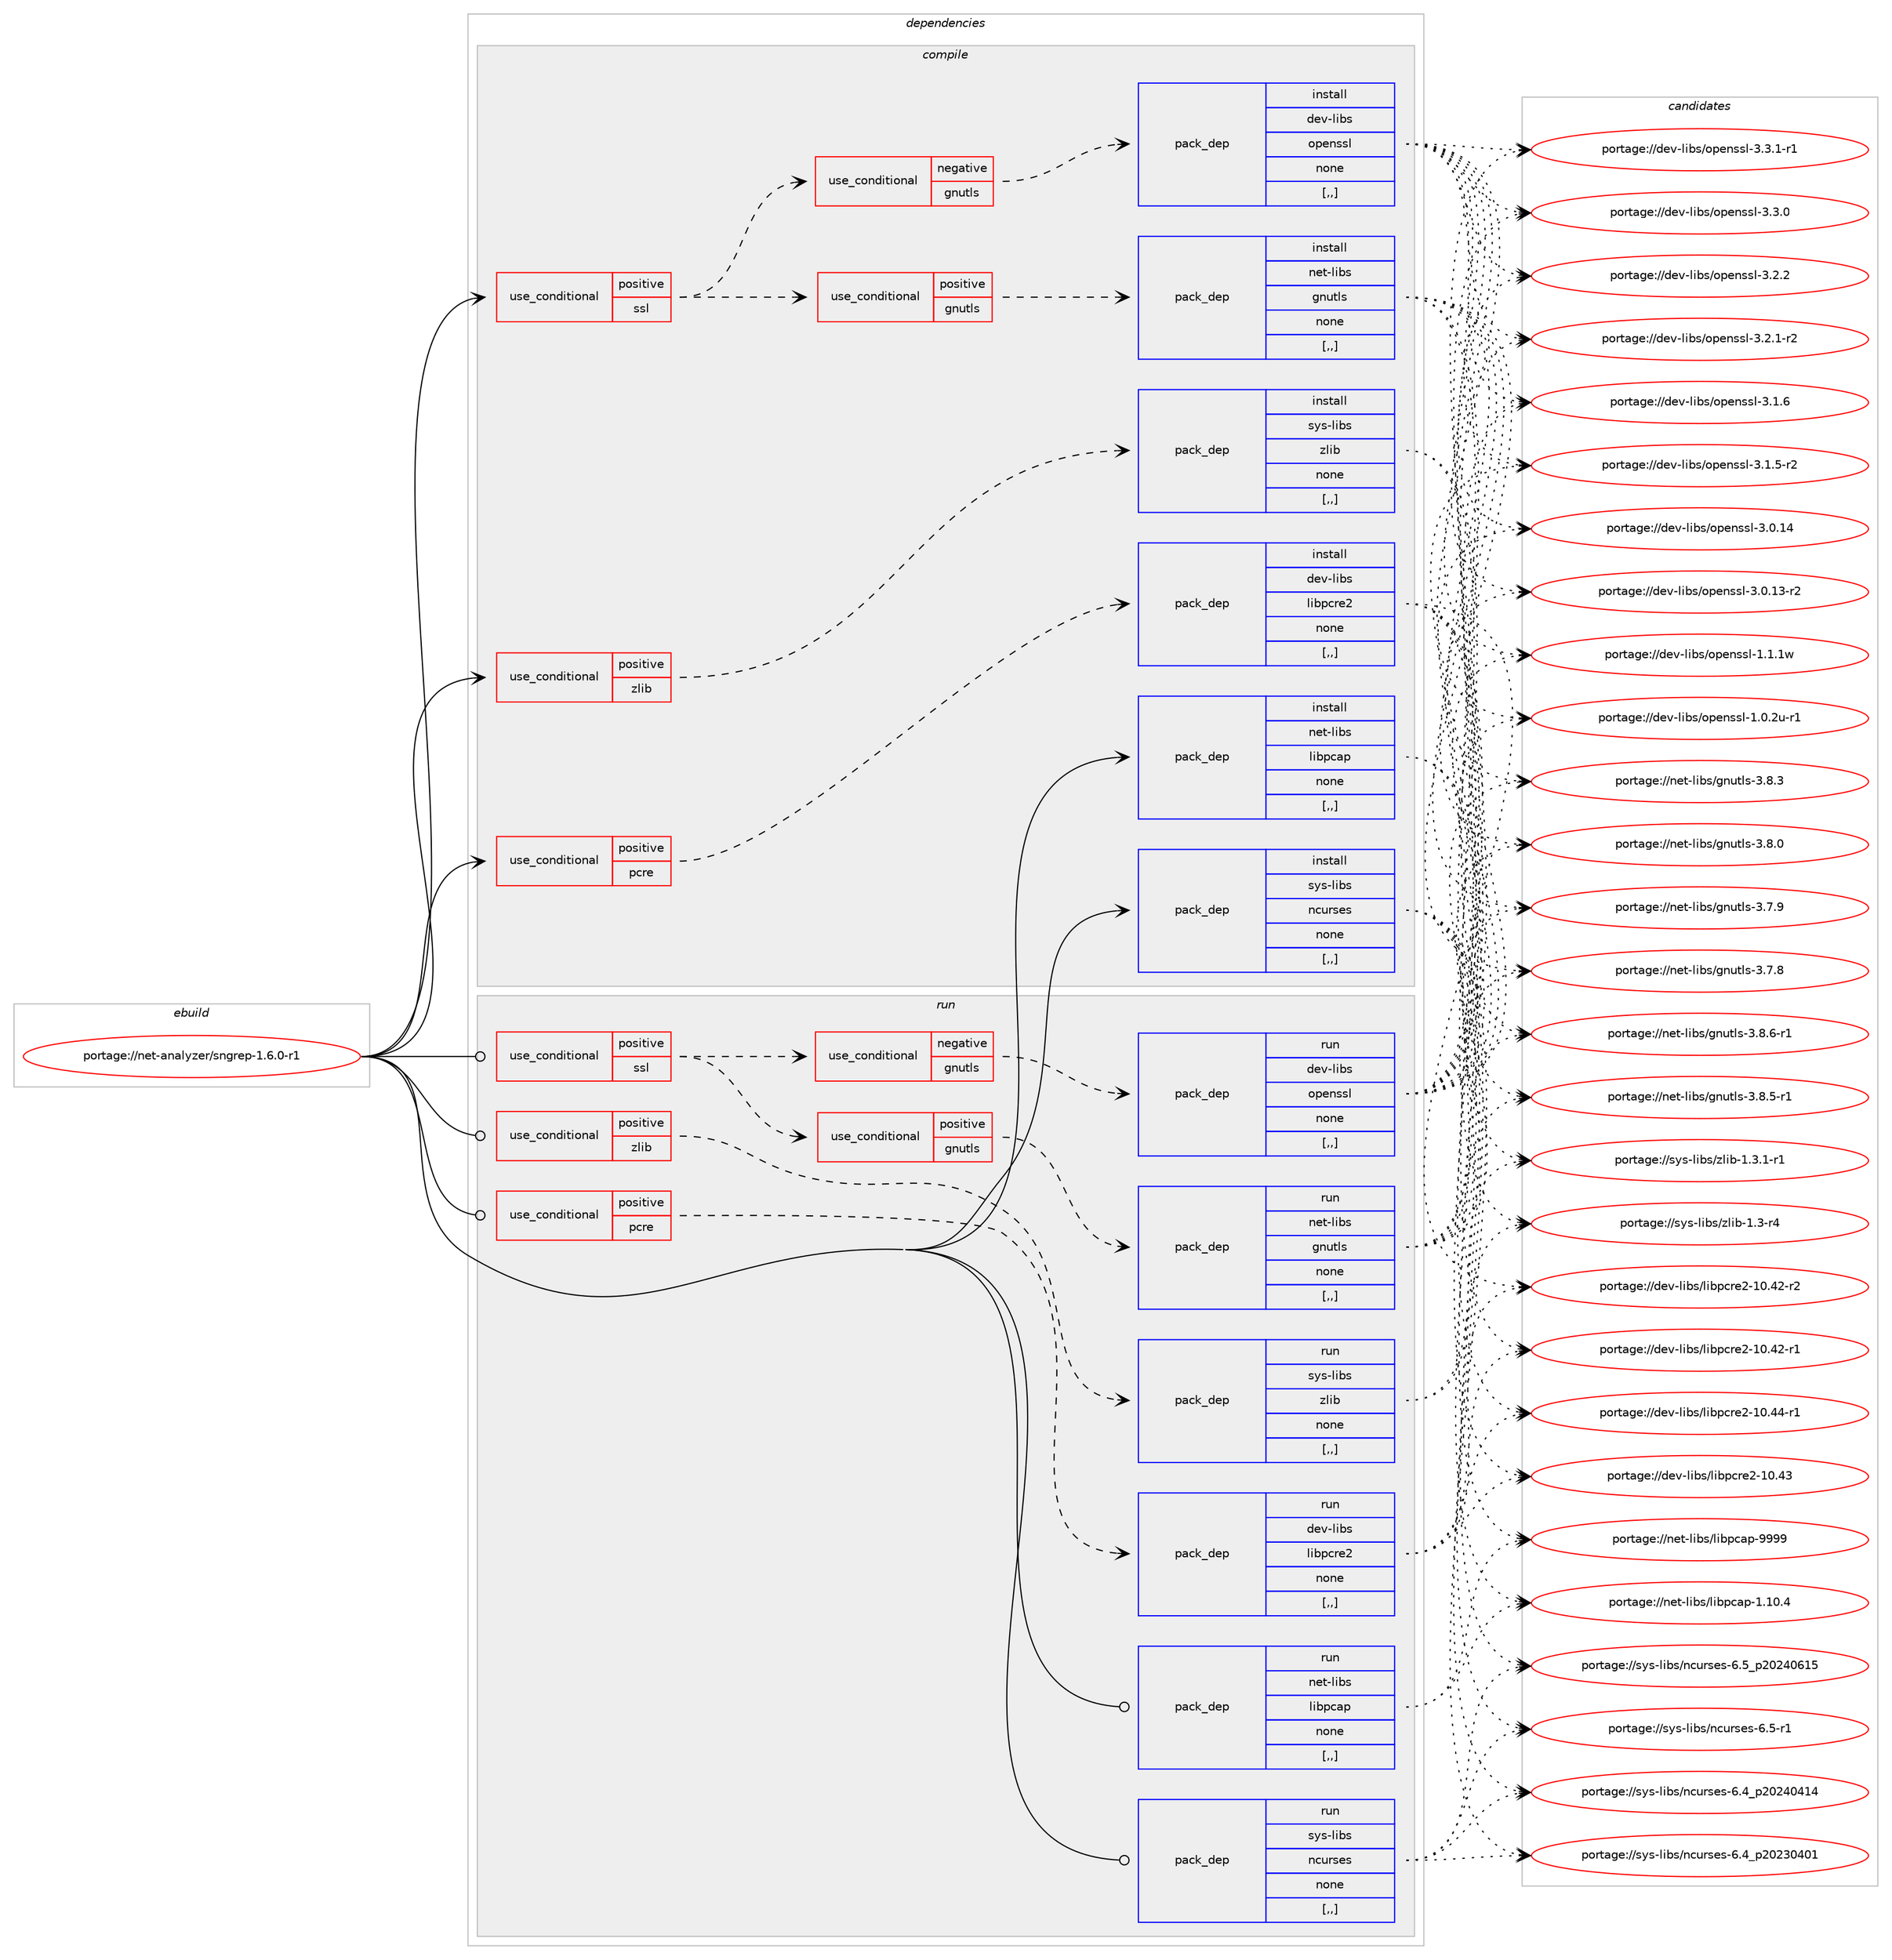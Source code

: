 digraph prolog {

# *************
# Graph options
# *************

newrank=true;
concentrate=true;
compound=true;
graph [rankdir=LR,fontname=Helvetica,fontsize=10,ranksep=1.5];#, ranksep=2.5, nodesep=0.2];
edge  [arrowhead=vee];
node  [fontname=Helvetica,fontsize=10];

# **********
# The ebuild
# **********

subgraph cluster_leftcol {
color=gray;
label=<<i>ebuild</i>>;
id [label="portage://net-analyzer/sngrep-1.6.0-r1", color=red, width=4, href="../net-analyzer/sngrep-1.6.0-r1.svg"];
}

# ****************
# The dependencies
# ****************

subgraph cluster_midcol {
color=gray;
label=<<i>dependencies</i>>;
subgraph cluster_compile {
fillcolor="#eeeeee";
style=filled;
label=<<i>compile</i>>;
subgraph cond87925 {
dependency341203 [label=<<TABLE BORDER="0" CELLBORDER="1" CELLSPACING="0" CELLPADDING="4"><TR><TD ROWSPAN="3" CELLPADDING="10">use_conditional</TD></TR><TR><TD>positive</TD></TR><TR><TD>pcre</TD></TR></TABLE>>, shape=none, color=red];
subgraph pack250689 {
dependency341204 [label=<<TABLE BORDER="0" CELLBORDER="1" CELLSPACING="0" CELLPADDING="4" WIDTH="220"><TR><TD ROWSPAN="6" CELLPADDING="30">pack_dep</TD></TR><TR><TD WIDTH="110">install</TD></TR><TR><TD>dev-libs</TD></TR><TR><TD>libpcre2</TD></TR><TR><TD>none</TD></TR><TR><TD>[,,]</TD></TR></TABLE>>, shape=none, color=blue];
}
dependency341203:e -> dependency341204:w [weight=20,style="dashed",arrowhead="vee"];
}
id:e -> dependency341203:w [weight=20,style="solid",arrowhead="vee"];
subgraph cond87926 {
dependency341205 [label=<<TABLE BORDER="0" CELLBORDER="1" CELLSPACING="0" CELLPADDING="4"><TR><TD ROWSPAN="3" CELLPADDING="10">use_conditional</TD></TR><TR><TD>positive</TD></TR><TR><TD>ssl</TD></TR></TABLE>>, shape=none, color=red];
subgraph cond87927 {
dependency341206 [label=<<TABLE BORDER="0" CELLBORDER="1" CELLSPACING="0" CELLPADDING="4"><TR><TD ROWSPAN="3" CELLPADDING="10">use_conditional</TD></TR><TR><TD>negative</TD></TR><TR><TD>gnutls</TD></TR></TABLE>>, shape=none, color=red];
subgraph pack250690 {
dependency341207 [label=<<TABLE BORDER="0" CELLBORDER="1" CELLSPACING="0" CELLPADDING="4" WIDTH="220"><TR><TD ROWSPAN="6" CELLPADDING="30">pack_dep</TD></TR><TR><TD WIDTH="110">install</TD></TR><TR><TD>dev-libs</TD></TR><TR><TD>openssl</TD></TR><TR><TD>none</TD></TR><TR><TD>[,,]</TD></TR></TABLE>>, shape=none, color=blue];
}
dependency341206:e -> dependency341207:w [weight=20,style="dashed",arrowhead="vee"];
}
dependency341205:e -> dependency341206:w [weight=20,style="dashed",arrowhead="vee"];
subgraph cond87928 {
dependency341208 [label=<<TABLE BORDER="0" CELLBORDER="1" CELLSPACING="0" CELLPADDING="4"><TR><TD ROWSPAN="3" CELLPADDING="10">use_conditional</TD></TR><TR><TD>positive</TD></TR><TR><TD>gnutls</TD></TR></TABLE>>, shape=none, color=red];
subgraph pack250691 {
dependency341209 [label=<<TABLE BORDER="0" CELLBORDER="1" CELLSPACING="0" CELLPADDING="4" WIDTH="220"><TR><TD ROWSPAN="6" CELLPADDING="30">pack_dep</TD></TR><TR><TD WIDTH="110">install</TD></TR><TR><TD>net-libs</TD></TR><TR><TD>gnutls</TD></TR><TR><TD>none</TD></TR><TR><TD>[,,]</TD></TR></TABLE>>, shape=none, color=blue];
}
dependency341208:e -> dependency341209:w [weight=20,style="dashed",arrowhead="vee"];
}
dependency341205:e -> dependency341208:w [weight=20,style="dashed",arrowhead="vee"];
}
id:e -> dependency341205:w [weight=20,style="solid",arrowhead="vee"];
subgraph cond87929 {
dependency341210 [label=<<TABLE BORDER="0" CELLBORDER="1" CELLSPACING="0" CELLPADDING="4"><TR><TD ROWSPAN="3" CELLPADDING="10">use_conditional</TD></TR><TR><TD>positive</TD></TR><TR><TD>zlib</TD></TR></TABLE>>, shape=none, color=red];
subgraph pack250692 {
dependency341211 [label=<<TABLE BORDER="0" CELLBORDER="1" CELLSPACING="0" CELLPADDING="4" WIDTH="220"><TR><TD ROWSPAN="6" CELLPADDING="30">pack_dep</TD></TR><TR><TD WIDTH="110">install</TD></TR><TR><TD>sys-libs</TD></TR><TR><TD>zlib</TD></TR><TR><TD>none</TD></TR><TR><TD>[,,]</TD></TR></TABLE>>, shape=none, color=blue];
}
dependency341210:e -> dependency341211:w [weight=20,style="dashed",arrowhead="vee"];
}
id:e -> dependency341210:w [weight=20,style="solid",arrowhead="vee"];
subgraph pack250693 {
dependency341212 [label=<<TABLE BORDER="0" CELLBORDER="1" CELLSPACING="0" CELLPADDING="4" WIDTH="220"><TR><TD ROWSPAN="6" CELLPADDING="30">pack_dep</TD></TR><TR><TD WIDTH="110">install</TD></TR><TR><TD>net-libs</TD></TR><TR><TD>libpcap</TD></TR><TR><TD>none</TD></TR><TR><TD>[,,]</TD></TR></TABLE>>, shape=none, color=blue];
}
id:e -> dependency341212:w [weight=20,style="solid",arrowhead="vee"];
subgraph pack250694 {
dependency341213 [label=<<TABLE BORDER="0" CELLBORDER="1" CELLSPACING="0" CELLPADDING="4" WIDTH="220"><TR><TD ROWSPAN="6" CELLPADDING="30">pack_dep</TD></TR><TR><TD WIDTH="110">install</TD></TR><TR><TD>sys-libs</TD></TR><TR><TD>ncurses</TD></TR><TR><TD>none</TD></TR><TR><TD>[,,]</TD></TR></TABLE>>, shape=none, color=blue];
}
id:e -> dependency341213:w [weight=20,style="solid",arrowhead="vee"];
}
subgraph cluster_compileandrun {
fillcolor="#eeeeee";
style=filled;
label=<<i>compile and run</i>>;
}
subgraph cluster_run {
fillcolor="#eeeeee";
style=filled;
label=<<i>run</i>>;
subgraph cond87930 {
dependency341214 [label=<<TABLE BORDER="0" CELLBORDER="1" CELLSPACING="0" CELLPADDING="4"><TR><TD ROWSPAN="3" CELLPADDING="10">use_conditional</TD></TR><TR><TD>positive</TD></TR><TR><TD>pcre</TD></TR></TABLE>>, shape=none, color=red];
subgraph pack250695 {
dependency341215 [label=<<TABLE BORDER="0" CELLBORDER="1" CELLSPACING="0" CELLPADDING="4" WIDTH="220"><TR><TD ROWSPAN="6" CELLPADDING="30">pack_dep</TD></TR><TR><TD WIDTH="110">run</TD></TR><TR><TD>dev-libs</TD></TR><TR><TD>libpcre2</TD></TR><TR><TD>none</TD></TR><TR><TD>[,,]</TD></TR></TABLE>>, shape=none, color=blue];
}
dependency341214:e -> dependency341215:w [weight=20,style="dashed",arrowhead="vee"];
}
id:e -> dependency341214:w [weight=20,style="solid",arrowhead="odot"];
subgraph cond87931 {
dependency341216 [label=<<TABLE BORDER="0" CELLBORDER="1" CELLSPACING="0" CELLPADDING="4"><TR><TD ROWSPAN="3" CELLPADDING="10">use_conditional</TD></TR><TR><TD>positive</TD></TR><TR><TD>ssl</TD></TR></TABLE>>, shape=none, color=red];
subgraph cond87932 {
dependency341217 [label=<<TABLE BORDER="0" CELLBORDER="1" CELLSPACING="0" CELLPADDING="4"><TR><TD ROWSPAN="3" CELLPADDING="10">use_conditional</TD></TR><TR><TD>negative</TD></TR><TR><TD>gnutls</TD></TR></TABLE>>, shape=none, color=red];
subgraph pack250696 {
dependency341218 [label=<<TABLE BORDER="0" CELLBORDER="1" CELLSPACING="0" CELLPADDING="4" WIDTH="220"><TR><TD ROWSPAN="6" CELLPADDING="30">pack_dep</TD></TR><TR><TD WIDTH="110">run</TD></TR><TR><TD>dev-libs</TD></TR><TR><TD>openssl</TD></TR><TR><TD>none</TD></TR><TR><TD>[,,]</TD></TR></TABLE>>, shape=none, color=blue];
}
dependency341217:e -> dependency341218:w [weight=20,style="dashed",arrowhead="vee"];
}
dependency341216:e -> dependency341217:w [weight=20,style="dashed",arrowhead="vee"];
subgraph cond87933 {
dependency341219 [label=<<TABLE BORDER="0" CELLBORDER="1" CELLSPACING="0" CELLPADDING="4"><TR><TD ROWSPAN="3" CELLPADDING="10">use_conditional</TD></TR><TR><TD>positive</TD></TR><TR><TD>gnutls</TD></TR></TABLE>>, shape=none, color=red];
subgraph pack250697 {
dependency341220 [label=<<TABLE BORDER="0" CELLBORDER="1" CELLSPACING="0" CELLPADDING="4" WIDTH="220"><TR><TD ROWSPAN="6" CELLPADDING="30">pack_dep</TD></TR><TR><TD WIDTH="110">run</TD></TR><TR><TD>net-libs</TD></TR><TR><TD>gnutls</TD></TR><TR><TD>none</TD></TR><TR><TD>[,,]</TD></TR></TABLE>>, shape=none, color=blue];
}
dependency341219:e -> dependency341220:w [weight=20,style="dashed",arrowhead="vee"];
}
dependency341216:e -> dependency341219:w [weight=20,style="dashed",arrowhead="vee"];
}
id:e -> dependency341216:w [weight=20,style="solid",arrowhead="odot"];
subgraph cond87934 {
dependency341221 [label=<<TABLE BORDER="0" CELLBORDER="1" CELLSPACING="0" CELLPADDING="4"><TR><TD ROWSPAN="3" CELLPADDING="10">use_conditional</TD></TR><TR><TD>positive</TD></TR><TR><TD>zlib</TD></TR></TABLE>>, shape=none, color=red];
subgraph pack250698 {
dependency341222 [label=<<TABLE BORDER="0" CELLBORDER="1" CELLSPACING="0" CELLPADDING="4" WIDTH="220"><TR><TD ROWSPAN="6" CELLPADDING="30">pack_dep</TD></TR><TR><TD WIDTH="110">run</TD></TR><TR><TD>sys-libs</TD></TR><TR><TD>zlib</TD></TR><TR><TD>none</TD></TR><TR><TD>[,,]</TD></TR></TABLE>>, shape=none, color=blue];
}
dependency341221:e -> dependency341222:w [weight=20,style="dashed",arrowhead="vee"];
}
id:e -> dependency341221:w [weight=20,style="solid",arrowhead="odot"];
subgraph pack250699 {
dependency341223 [label=<<TABLE BORDER="0" CELLBORDER="1" CELLSPACING="0" CELLPADDING="4" WIDTH="220"><TR><TD ROWSPAN="6" CELLPADDING="30">pack_dep</TD></TR><TR><TD WIDTH="110">run</TD></TR><TR><TD>net-libs</TD></TR><TR><TD>libpcap</TD></TR><TR><TD>none</TD></TR><TR><TD>[,,]</TD></TR></TABLE>>, shape=none, color=blue];
}
id:e -> dependency341223:w [weight=20,style="solid",arrowhead="odot"];
subgraph pack250700 {
dependency341224 [label=<<TABLE BORDER="0" CELLBORDER="1" CELLSPACING="0" CELLPADDING="4" WIDTH="220"><TR><TD ROWSPAN="6" CELLPADDING="30">pack_dep</TD></TR><TR><TD WIDTH="110">run</TD></TR><TR><TD>sys-libs</TD></TR><TR><TD>ncurses</TD></TR><TR><TD>none</TD></TR><TR><TD>[,,]</TD></TR></TABLE>>, shape=none, color=blue];
}
id:e -> dependency341224:w [weight=20,style="solid",arrowhead="odot"];
}
}

# **************
# The candidates
# **************

subgraph cluster_choices {
rank=same;
color=gray;
label=<<i>candidates</i>>;

subgraph choice250689 {
color=black;
nodesep=1;
choice1001011184510810598115471081059811299114101504549484652524511449 [label="portage://dev-libs/libpcre2-10.44-r1", color=red, width=4,href="../dev-libs/libpcre2-10.44-r1.svg"];
choice100101118451081059811547108105981129911410150454948465251 [label="portage://dev-libs/libpcre2-10.43", color=red, width=4,href="../dev-libs/libpcre2-10.43.svg"];
choice1001011184510810598115471081059811299114101504549484652504511450 [label="portage://dev-libs/libpcre2-10.42-r2", color=red, width=4,href="../dev-libs/libpcre2-10.42-r2.svg"];
choice1001011184510810598115471081059811299114101504549484652504511449 [label="portage://dev-libs/libpcre2-10.42-r1", color=red, width=4,href="../dev-libs/libpcre2-10.42-r1.svg"];
dependency341204:e -> choice1001011184510810598115471081059811299114101504549484652524511449:w [style=dotted,weight="100"];
dependency341204:e -> choice100101118451081059811547108105981129911410150454948465251:w [style=dotted,weight="100"];
dependency341204:e -> choice1001011184510810598115471081059811299114101504549484652504511450:w [style=dotted,weight="100"];
dependency341204:e -> choice1001011184510810598115471081059811299114101504549484652504511449:w [style=dotted,weight="100"];
}
subgraph choice250690 {
color=black;
nodesep=1;
choice1001011184510810598115471111121011101151151084551465146494511449 [label="portage://dev-libs/openssl-3.3.1-r1", color=red, width=4,href="../dev-libs/openssl-3.3.1-r1.svg"];
choice100101118451081059811547111112101110115115108455146514648 [label="portage://dev-libs/openssl-3.3.0", color=red, width=4,href="../dev-libs/openssl-3.3.0.svg"];
choice100101118451081059811547111112101110115115108455146504650 [label="portage://dev-libs/openssl-3.2.2", color=red, width=4,href="../dev-libs/openssl-3.2.2.svg"];
choice1001011184510810598115471111121011101151151084551465046494511450 [label="portage://dev-libs/openssl-3.2.1-r2", color=red, width=4,href="../dev-libs/openssl-3.2.1-r2.svg"];
choice100101118451081059811547111112101110115115108455146494654 [label="portage://dev-libs/openssl-3.1.6", color=red, width=4,href="../dev-libs/openssl-3.1.6.svg"];
choice1001011184510810598115471111121011101151151084551464946534511450 [label="portage://dev-libs/openssl-3.1.5-r2", color=red, width=4,href="../dev-libs/openssl-3.1.5-r2.svg"];
choice10010111845108105981154711111210111011511510845514648464952 [label="portage://dev-libs/openssl-3.0.14", color=red, width=4,href="../dev-libs/openssl-3.0.14.svg"];
choice100101118451081059811547111112101110115115108455146484649514511450 [label="portage://dev-libs/openssl-3.0.13-r2", color=red, width=4,href="../dev-libs/openssl-3.0.13-r2.svg"];
choice100101118451081059811547111112101110115115108454946494649119 [label="portage://dev-libs/openssl-1.1.1w", color=red, width=4,href="../dev-libs/openssl-1.1.1w.svg"];
choice1001011184510810598115471111121011101151151084549464846501174511449 [label="portage://dev-libs/openssl-1.0.2u-r1", color=red, width=4,href="../dev-libs/openssl-1.0.2u-r1.svg"];
dependency341207:e -> choice1001011184510810598115471111121011101151151084551465146494511449:w [style=dotted,weight="100"];
dependency341207:e -> choice100101118451081059811547111112101110115115108455146514648:w [style=dotted,weight="100"];
dependency341207:e -> choice100101118451081059811547111112101110115115108455146504650:w [style=dotted,weight="100"];
dependency341207:e -> choice1001011184510810598115471111121011101151151084551465046494511450:w [style=dotted,weight="100"];
dependency341207:e -> choice100101118451081059811547111112101110115115108455146494654:w [style=dotted,weight="100"];
dependency341207:e -> choice1001011184510810598115471111121011101151151084551464946534511450:w [style=dotted,weight="100"];
dependency341207:e -> choice10010111845108105981154711111210111011511510845514648464952:w [style=dotted,weight="100"];
dependency341207:e -> choice100101118451081059811547111112101110115115108455146484649514511450:w [style=dotted,weight="100"];
dependency341207:e -> choice100101118451081059811547111112101110115115108454946494649119:w [style=dotted,weight="100"];
dependency341207:e -> choice1001011184510810598115471111121011101151151084549464846501174511449:w [style=dotted,weight="100"];
}
subgraph choice250691 {
color=black;
nodesep=1;
choice1101011164510810598115471031101171161081154551465646544511449 [label="portage://net-libs/gnutls-3.8.6-r1", color=red, width=4,href="../net-libs/gnutls-3.8.6-r1.svg"];
choice1101011164510810598115471031101171161081154551465646534511449 [label="portage://net-libs/gnutls-3.8.5-r1", color=red, width=4,href="../net-libs/gnutls-3.8.5-r1.svg"];
choice110101116451081059811547103110117116108115455146564651 [label="portage://net-libs/gnutls-3.8.3", color=red, width=4,href="../net-libs/gnutls-3.8.3.svg"];
choice110101116451081059811547103110117116108115455146564648 [label="portage://net-libs/gnutls-3.8.0", color=red, width=4,href="../net-libs/gnutls-3.8.0.svg"];
choice110101116451081059811547103110117116108115455146554657 [label="portage://net-libs/gnutls-3.7.9", color=red, width=4,href="../net-libs/gnutls-3.7.9.svg"];
choice110101116451081059811547103110117116108115455146554656 [label="portage://net-libs/gnutls-3.7.8", color=red, width=4,href="../net-libs/gnutls-3.7.8.svg"];
dependency341209:e -> choice1101011164510810598115471031101171161081154551465646544511449:w [style=dotted,weight="100"];
dependency341209:e -> choice1101011164510810598115471031101171161081154551465646534511449:w [style=dotted,weight="100"];
dependency341209:e -> choice110101116451081059811547103110117116108115455146564651:w [style=dotted,weight="100"];
dependency341209:e -> choice110101116451081059811547103110117116108115455146564648:w [style=dotted,weight="100"];
dependency341209:e -> choice110101116451081059811547103110117116108115455146554657:w [style=dotted,weight="100"];
dependency341209:e -> choice110101116451081059811547103110117116108115455146554656:w [style=dotted,weight="100"];
}
subgraph choice250692 {
color=black;
nodesep=1;
choice115121115451081059811547122108105984549465146494511449 [label="portage://sys-libs/zlib-1.3.1-r1", color=red, width=4,href="../sys-libs/zlib-1.3.1-r1.svg"];
choice11512111545108105981154712210810598454946514511452 [label="portage://sys-libs/zlib-1.3-r4", color=red, width=4,href="../sys-libs/zlib-1.3-r4.svg"];
dependency341211:e -> choice115121115451081059811547122108105984549465146494511449:w [style=dotted,weight="100"];
dependency341211:e -> choice11512111545108105981154712210810598454946514511452:w [style=dotted,weight="100"];
}
subgraph choice250693 {
color=black;
nodesep=1;
choice1101011164510810598115471081059811299971124557575757 [label="portage://net-libs/libpcap-9999", color=red, width=4,href="../net-libs/libpcap-9999.svg"];
choice11010111645108105981154710810598112999711245494649484652 [label="portage://net-libs/libpcap-1.10.4", color=red, width=4,href="../net-libs/libpcap-1.10.4.svg"];
dependency341212:e -> choice1101011164510810598115471081059811299971124557575757:w [style=dotted,weight="100"];
dependency341212:e -> choice11010111645108105981154710810598112999711245494649484652:w [style=dotted,weight="100"];
}
subgraph choice250694 {
color=black;
nodesep=1;
choice1151211154510810598115471109911711411510111545544653951125048505248544953 [label="portage://sys-libs/ncurses-6.5_p20240615", color=red, width=4,href="../sys-libs/ncurses-6.5_p20240615.svg"];
choice11512111545108105981154711099117114115101115455446534511449 [label="portage://sys-libs/ncurses-6.5-r1", color=red, width=4,href="../sys-libs/ncurses-6.5-r1.svg"];
choice1151211154510810598115471109911711411510111545544652951125048505248524952 [label="portage://sys-libs/ncurses-6.4_p20240414", color=red, width=4,href="../sys-libs/ncurses-6.4_p20240414.svg"];
choice1151211154510810598115471109911711411510111545544652951125048505148524849 [label="portage://sys-libs/ncurses-6.4_p20230401", color=red, width=4,href="../sys-libs/ncurses-6.4_p20230401.svg"];
dependency341213:e -> choice1151211154510810598115471109911711411510111545544653951125048505248544953:w [style=dotted,weight="100"];
dependency341213:e -> choice11512111545108105981154711099117114115101115455446534511449:w [style=dotted,weight="100"];
dependency341213:e -> choice1151211154510810598115471109911711411510111545544652951125048505248524952:w [style=dotted,weight="100"];
dependency341213:e -> choice1151211154510810598115471109911711411510111545544652951125048505148524849:w [style=dotted,weight="100"];
}
subgraph choice250695 {
color=black;
nodesep=1;
choice1001011184510810598115471081059811299114101504549484652524511449 [label="portage://dev-libs/libpcre2-10.44-r1", color=red, width=4,href="../dev-libs/libpcre2-10.44-r1.svg"];
choice100101118451081059811547108105981129911410150454948465251 [label="portage://dev-libs/libpcre2-10.43", color=red, width=4,href="../dev-libs/libpcre2-10.43.svg"];
choice1001011184510810598115471081059811299114101504549484652504511450 [label="portage://dev-libs/libpcre2-10.42-r2", color=red, width=4,href="../dev-libs/libpcre2-10.42-r2.svg"];
choice1001011184510810598115471081059811299114101504549484652504511449 [label="portage://dev-libs/libpcre2-10.42-r1", color=red, width=4,href="../dev-libs/libpcre2-10.42-r1.svg"];
dependency341215:e -> choice1001011184510810598115471081059811299114101504549484652524511449:w [style=dotted,weight="100"];
dependency341215:e -> choice100101118451081059811547108105981129911410150454948465251:w [style=dotted,weight="100"];
dependency341215:e -> choice1001011184510810598115471081059811299114101504549484652504511450:w [style=dotted,weight="100"];
dependency341215:e -> choice1001011184510810598115471081059811299114101504549484652504511449:w [style=dotted,weight="100"];
}
subgraph choice250696 {
color=black;
nodesep=1;
choice1001011184510810598115471111121011101151151084551465146494511449 [label="portage://dev-libs/openssl-3.3.1-r1", color=red, width=4,href="../dev-libs/openssl-3.3.1-r1.svg"];
choice100101118451081059811547111112101110115115108455146514648 [label="portage://dev-libs/openssl-3.3.0", color=red, width=4,href="../dev-libs/openssl-3.3.0.svg"];
choice100101118451081059811547111112101110115115108455146504650 [label="portage://dev-libs/openssl-3.2.2", color=red, width=4,href="../dev-libs/openssl-3.2.2.svg"];
choice1001011184510810598115471111121011101151151084551465046494511450 [label="portage://dev-libs/openssl-3.2.1-r2", color=red, width=4,href="../dev-libs/openssl-3.2.1-r2.svg"];
choice100101118451081059811547111112101110115115108455146494654 [label="portage://dev-libs/openssl-3.1.6", color=red, width=4,href="../dev-libs/openssl-3.1.6.svg"];
choice1001011184510810598115471111121011101151151084551464946534511450 [label="portage://dev-libs/openssl-3.1.5-r2", color=red, width=4,href="../dev-libs/openssl-3.1.5-r2.svg"];
choice10010111845108105981154711111210111011511510845514648464952 [label="portage://dev-libs/openssl-3.0.14", color=red, width=4,href="../dev-libs/openssl-3.0.14.svg"];
choice100101118451081059811547111112101110115115108455146484649514511450 [label="portage://dev-libs/openssl-3.0.13-r2", color=red, width=4,href="../dev-libs/openssl-3.0.13-r2.svg"];
choice100101118451081059811547111112101110115115108454946494649119 [label="portage://dev-libs/openssl-1.1.1w", color=red, width=4,href="../dev-libs/openssl-1.1.1w.svg"];
choice1001011184510810598115471111121011101151151084549464846501174511449 [label="portage://dev-libs/openssl-1.0.2u-r1", color=red, width=4,href="../dev-libs/openssl-1.0.2u-r1.svg"];
dependency341218:e -> choice1001011184510810598115471111121011101151151084551465146494511449:w [style=dotted,weight="100"];
dependency341218:e -> choice100101118451081059811547111112101110115115108455146514648:w [style=dotted,weight="100"];
dependency341218:e -> choice100101118451081059811547111112101110115115108455146504650:w [style=dotted,weight="100"];
dependency341218:e -> choice1001011184510810598115471111121011101151151084551465046494511450:w [style=dotted,weight="100"];
dependency341218:e -> choice100101118451081059811547111112101110115115108455146494654:w [style=dotted,weight="100"];
dependency341218:e -> choice1001011184510810598115471111121011101151151084551464946534511450:w [style=dotted,weight="100"];
dependency341218:e -> choice10010111845108105981154711111210111011511510845514648464952:w [style=dotted,weight="100"];
dependency341218:e -> choice100101118451081059811547111112101110115115108455146484649514511450:w [style=dotted,weight="100"];
dependency341218:e -> choice100101118451081059811547111112101110115115108454946494649119:w [style=dotted,weight="100"];
dependency341218:e -> choice1001011184510810598115471111121011101151151084549464846501174511449:w [style=dotted,weight="100"];
}
subgraph choice250697 {
color=black;
nodesep=1;
choice1101011164510810598115471031101171161081154551465646544511449 [label="portage://net-libs/gnutls-3.8.6-r1", color=red, width=4,href="../net-libs/gnutls-3.8.6-r1.svg"];
choice1101011164510810598115471031101171161081154551465646534511449 [label="portage://net-libs/gnutls-3.8.5-r1", color=red, width=4,href="../net-libs/gnutls-3.8.5-r1.svg"];
choice110101116451081059811547103110117116108115455146564651 [label="portage://net-libs/gnutls-3.8.3", color=red, width=4,href="../net-libs/gnutls-3.8.3.svg"];
choice110101116451081059811547103110117116108115455146564648 [label="portage://net-libs/gnutls-3.8.0", color=red, width=4,href="../net-libs/gnutls-3.8.0.svg"];
choice110101116451081059811547103110117116108115455146554657 [label="portage://net-libs/gnutls-3.7.9", color=red, width=4,href="../net-libs/gnutls-3.7.9.svg"];
choice110101116451081059811547103110117116108115455146554656 [label="portage://net-libs/gnutls-3.7.8", color=red, width=4,href="../net-libs/gnutls-3.7.8.svg"];
dependency341220:e -> choice1101011164510810598115471031101171161081154551465646544511449:w [style=dotted,weight="100"];
dependency341220:e -> choice1101011164510810598115471031101171161081154551465646534511449:w [style=dotted,weight="100"];
dependency341220:e -> choice110101116451081059811547103110117116108115455146564651:w [style=dotted,weight="100"];
dependency341220:e -> choice110101116451081059811547103110117116108115455146564648:w [style=dotted,weight="100"];
dependency341220:e -> choice110101116451081059811547103110117116108115455146554657:w [style=dotted,weight="100"];
dependency341220:e -> choice110101116451081059811547103110117116108115455146554656:w [style=dotted,weight="100"];
}
subgraph choice250698 {
color=black;
nodesep=1;
choice115121115451081059811547122108105984549465146494511449 [label="portage://sys-libs/zlib-1.3.1-r1", color=red, width=4,href="../sys-libs/zlib-1.3.1-r1.svg"];
choice11512111545108105981154712210810598454946514511452 [label="portage://sys-libs/zlib-1.3-r4", color=red, width=4,href="../sys-libs/zlib-1.3-r4.svg"];
dependency341222:e -> choice115121115451081059811547122108105984549465146494511449:w [style=dotted,weight="100"];
dependency341222:e -> choice11512111545108105981154712210810598454946514511452:w [style=dotted,weight="100"];
}
subgraph choice250699 {
color=black;
nodesep=1;
choice1101011164510810598115471081059811299971124557575757 [label="portage://net-libs/libpcap-9999", color=red, width=4,href="../net-libs/libpcap-9999.svg"];
choice11010111645108105981154710810598112999711245494649484652 [label="portage://net-libs/libpcap-1.10.4", color=red, width=4,href="../net-libs/libpcap-1.10.4.svg"];
dependency341223:e -> choice1101011164510810598115471081059811299971124557575757:w [style=dotted,weight="100"];
dependency341223:e -> choice11010111645108105981154710810598112999711245494649484652:w [style=dotted,weight="100"];
}
subgraph choice250700 {
color=black;
nodesep=1;
choice1151211154510810598115471109911711411510111545544653951125048505248544953 [label="portage://sys-libs/ncurses-6.5_p20240615", color=red, width=4,href="../sys-libs/ncurses-6.5_p20240615.svg"];
choice11512111545108105981154711099117114115101115455446534511449 [label="portage://sys-libs/ncurses-6.5-r1", color=red, width=4,href="../sys-libs/ncurses-6.5-r1.svg"];
choice1151211154510810598115471109911711411510111545544652951125048505248524952 [label="portage://sys-libs/ncurses-6.4_p20240414", color=red, width=4,href="../sys-libs/ncurses-6.4_p20240414.svg"];
choice1151211154510810598115471109911711411510111545544652951125048505148524849 [label="portage://sys-libs/ncurses-6.4_p20230401", color=red, width=4,href="../sys-libs/ncurses-6.4_p20230401.svg"];
dependency341224:e -> choice1151211154510810598115471109911711411510111545544653951125048505248544953:w [style=dotted,weight="100"];
dependency341224:e -> choice11512111545108105981154711099117114115101115455446534511449:w [style=dotted,weight="100"];
dependency341224:e -> choice1151211154510810598115471109911711411510111545544652951125048505248524952:w [style=dotted,weight="100"];
dependency341224:e -> choice1151211154510810598115471109911711411510111545544652951125048505148524849:w [style=dotted,weight="100"];
}
}

}
